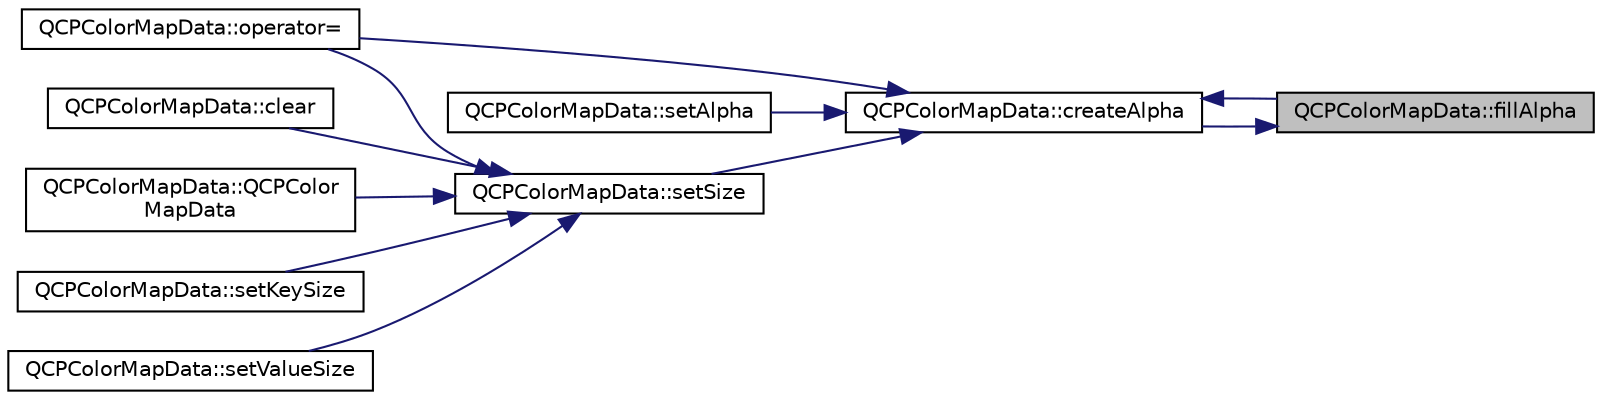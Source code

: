 digraph "QCPColorMapData::fillAlpha"
{
 // LATEX_PDF_SIZE
  edge [fontname="Helvetica",fontsize="10",labelfontname="Helvetica",labelfontsize="10"];
  node [fontname="Helvetica",fontsize="10",shape=record];
  rankdir="RL";
  Node1 [label="QCPColorMapData::fillAlpha",height=0.2,width=0.4,color="black", fillcolor="grey75", style="filled", fontcolor="black",tooltip=" "];
  Node1 -> Node2 [dir="back",color="midnightblue",fontsize="10",style="solid",fontname="Helvetica"];
  Node2 [label="QCPColorMapData::createAlpha",height=0.2,width=0.4,color="black", fillcolor="white", style="filled",URL="$classQCPColorMapData.html#a42c2b1c303683515fa4de4c551f54441",tooltip=" "];
  Node2 -> Node1 [dir="back",color="midnightblue",fontsize="10",style="solid",fontname="Helvetica"];
  Node2 -> Node3 [dir="back",color="midnightblue",fontsize="10",style="solid",fontname="Helvetica"];
  Node3 [label="QCPColorMapData::operator=",height=0.2,width=0.4,color="black", fillcolor="white", style="filled",URL="$classQCPColorMapData.html#afdf4dd1b2f5714234fe84709b85c2a8d",tooltip=" "];
  Node2 -> Node4 [dir="back",color="midnightblue",fontsize="10",style="solid",fontname="Helvetica"];
  Node4 [label="QCPColorMapData::setAlpha",height=0.2,width=0.4,color="black", fillcolor="white", style="filled",URL="$classQCPColorMapData.html#aaf7de5b34c58f38d8f4c1ceb064a876c",tooltip=" "];
  Node2 -> Node5 [dir="back",color="midnightblue",fontsize="10",style="solid",fontname="Helvetica"];
  Node5 [label="QCPColorMapData::setSize",height=0.2,width=0.4,color="black", fillcolor="white", style="filled",URL="$classQCPColorMapData.html#a0d9ff35c299d0478b682bfbcdd9c097e",tooltip=" "];
  Node5 -> Node6 [dir="back",color="midnightblue",fontsize="10",style="solid",fontname="Helvetica"];
  Node6 [label="QCPColorMapData::clear",height=0.2,width=0.4,color="black", fillcolor="white", style="filled",URL="$classQCPColorMapData.html#a9910ba830e96955bd5c8e5bef1e77ef3",tooltip=" "];
  Node5 -> Node3 [dir="back",color="midnightblue",fontsize="10",style="solid",fontname="Helvetica"];
  Node5 -> Node7 [dir="back",color="midnightblue",fontsize="10",style="solid",fontname="Helvetica"];
  Node7 [label="QCPColorMapData::QCPColor\lMapData",height=0.2,width=0.4,color="black", fillcolor="white", style="filled",URL="$classQCPColorMapData.html#aac9d8eb81e18e240d89d56c01933fd23",tooltip=" "];
  Node5 -> Node8 [dir="back",color="midnightblue",fontsize="10",style="solid",fontname="Helvetica"];
  Node8 [label="QCPColorMapData::setKeySize",height=0.2,width=0.4,color="black", fillcolor="white", style="filled",URL="$classQCPColorMapData.html#ac7ef70e383aface34b44dbde49234b6b",tooltip=" "];
  Node5 -> Node9 [dir="back",color="midnightblue",fontsize="10",style="solid",fontname="Helvetica"];
  Node9 [label="QCPColorMapData::setValueSize",height=0.2,width=0.4,color="black", fillcolor="white", style="filled",URL="$classQCPColorMapData.html#a0893c9e3914513048b45e3429ffd16f2",tooltip=" "];
}
